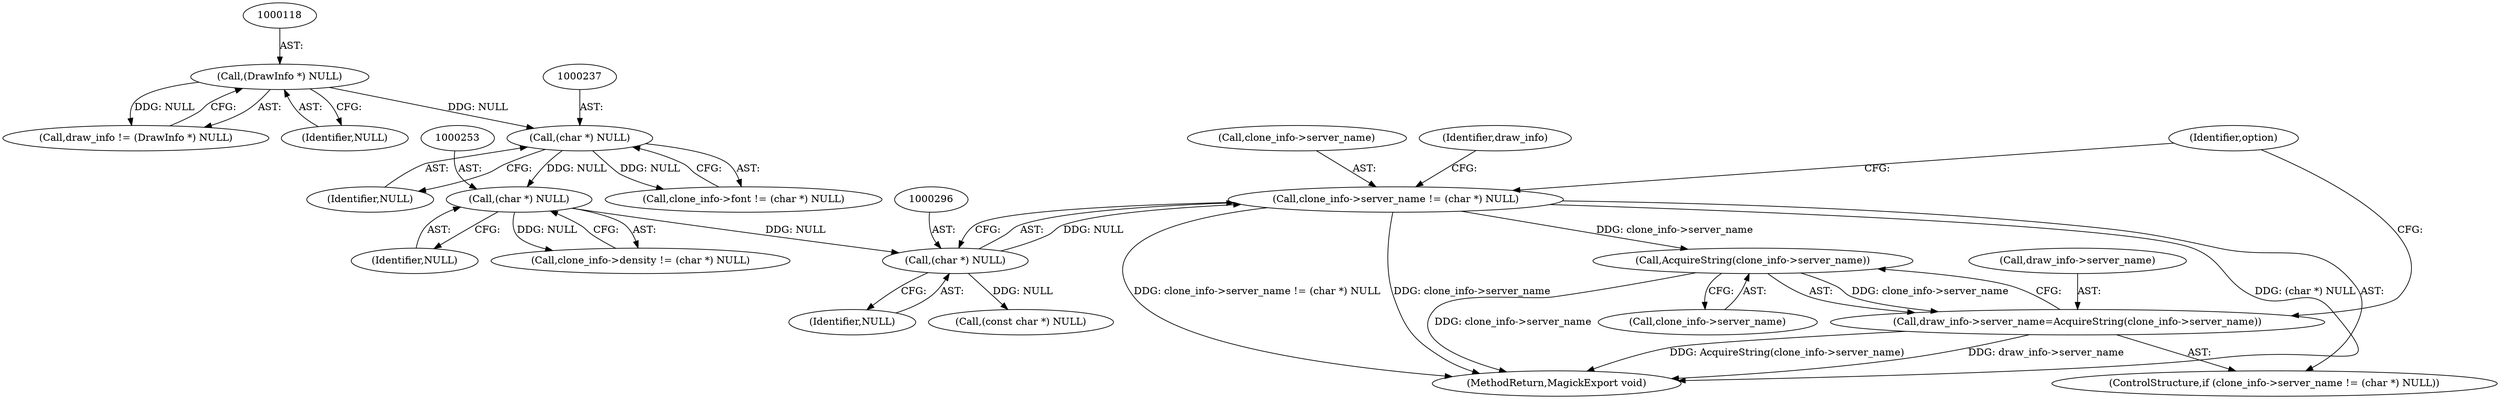 digraph "0_ImageMagick_726812fa2fa7ce16bcf58f6e115f65427a1c0950_4@pointer" {
"1000302" [label="(Call,AcquireString(clone_info->server_name))"];
"1000291" [label="(Call,clone_info->server_name != (char *) NULL)"];
"1000295" [label="(Call,(char *) NULL)"];
"1000252" [label="(Call,(char *) NULL)"];
"1000236" [label="(Call,(char *) NULL)"];
"1000117" [label="(Call,(DrawInfo *) NULL)"];
"1000298" [label="(Call,draw_info->server_name=AcquireString(clone_info->server_name))"];
"1000604" [label="(MethodReturn,MagickExport void)"];
"1000117" [label="(Call,(DrawInfo *) NULL)"];
"1000298" [label="(Call,draw_info->server_name=AcquireString(clone_info->server_name))"];
"1000307" [label="(Identifier,option)"];
"1000302" [label="(Call,AcquireString(clone_info->server_name))"];
"1000115" [label="(Call,draw_info != (DrawInfo *) NULL)"];
"1000303" [label="(Call,clone_info->server_name)"];
"1000299" [label="(Call,draw_info->server_name)"];
"1000238" [label="(Identifier,NULL)"];
"1000290" [label="(ControlStructure,if (clone_info->server_name != (char *) NULL))"];
"1000292" [label="(Call,clone_info->server_name)"];
"1000119" [label="(Identifier,NULL)"];
"1000297" [label="(Identifier,NULL)"];
"1000248" [label="(Call,clone_info->density != (char *) NULL)"];
"1000291" [label="(Call,clone_info->server_name != (char *) NULL)"];
"1000252" [label="(Call,(char *) NULL)"];
"1000314" [label="(Call,(const char *) NULL)"];
"1000236" [label="(Call,(char *) NULL)"];
"1000254" [label="(Identifier,NULL)"];
"1000300" [label="(Identifier,draw_info)"];
"1000295" [label="(Call,(char *) NULL)"];
"1000232" [label="(Call,clone_info->font != (char *) NULL)"];
"1000302" -> "1000298"  [label="AST: "];
"1000302" -> "1000303"  [label="CFG: "];
"1000303" -> "1000302"  [label="AST: "];
"1000298" -> "1000302"  [label="CFG: "];
"1000302" -> "1000604"  [label="DDG: clone_info->server_name"];
"1000302" -> "1000298"  [label="DDG: clone_info->server_name"];
"1000291" -> "1000302"  [label="DDG: clone_info->server_name"];
"1000291" -> "1000290"  [label="AST: "];
"1000291" -> "1000295"  [label="CFG: "];
"1000292" -> "1000291"  [label="AST: "];
"1000295" -> "1000291"  [label="AST: "];
"1000300" -> "1000291"  [label="CFG: "];
"1000307" -> "1000291"  [label="CFG: "];
"1000291" -> "1000604"  [label="DDG: clone_info->server_name != (char *) NULL"];
"1000291" -> "1000604"  [label="DDG: clone_info->server_name"];
"1000291" -> "1000604"  [label="DDG: (char *) NULL"];
"1000295" -> "1000291"  [label="DDG: NULL"];
"1000295" -> "1000297"  [label="CFG: "];
"1000296" -> "1000295"  [label="AST: "];
"1000297" -> "1000295"  [label="AST: "];
"1000252" -> "1000295"  [label="DDG: NULL"];
"1000295" -> "1000314"  [label="DDG: NULL"];
"1000252" -> "1000248"  [label="AST: "];
"1000252" -> "1000254"  [label="CFG: "];
"1000253" -> "1000252"  [label="AST: "];
"1000254" -> "1000252"  [label="AST: "];
"1000248" -> "1000252"  [label="CFG: "];
"1000252" -> "1000248"  [label="DDG: NULL"];
"1000236" -> "1000252"  [label="DDG: NULL"];
"1000236" -> "1000232"  [label="AST: "];
"1000236" -> "1000238"  [label="CFG: "];
"1000237" -> "1000236"  [label="AST: "];
"1000238" -> "1000236"  [label="AST: "];
"1000232" -> "1000236"  [label="CFG: "];
"1000236" -> "1000232"  [label="DDG: NULL"];
"1000117" -> "1000236"  [label="DDG: NULL"];
"1000117" -> "1000115"  [label="AST: "];
"1000117" -> "1000119"  [label="CFG: "];
"1000118" -> "1000117"  [label="AST: "];
"1000119" -> "1000117"  [label="AST: "];
"1000115" -> "1000117"  [label="CFG: "];
"1000117" -> "1000115"  [label="DDG: NULL"];
"1000298" -> "1000290"  [label="AST: "];
"1000299" -> "1000298"  [label="AST: "];
"1000307" -> "1000298"  [label="CFG: "];
"1000298" -> "1000604"  [label="DDG: draw_info->server_name"];
"1000298" -> "1000604"  [label="DDG: AcquireString(clone_info->server_name)"];
}
